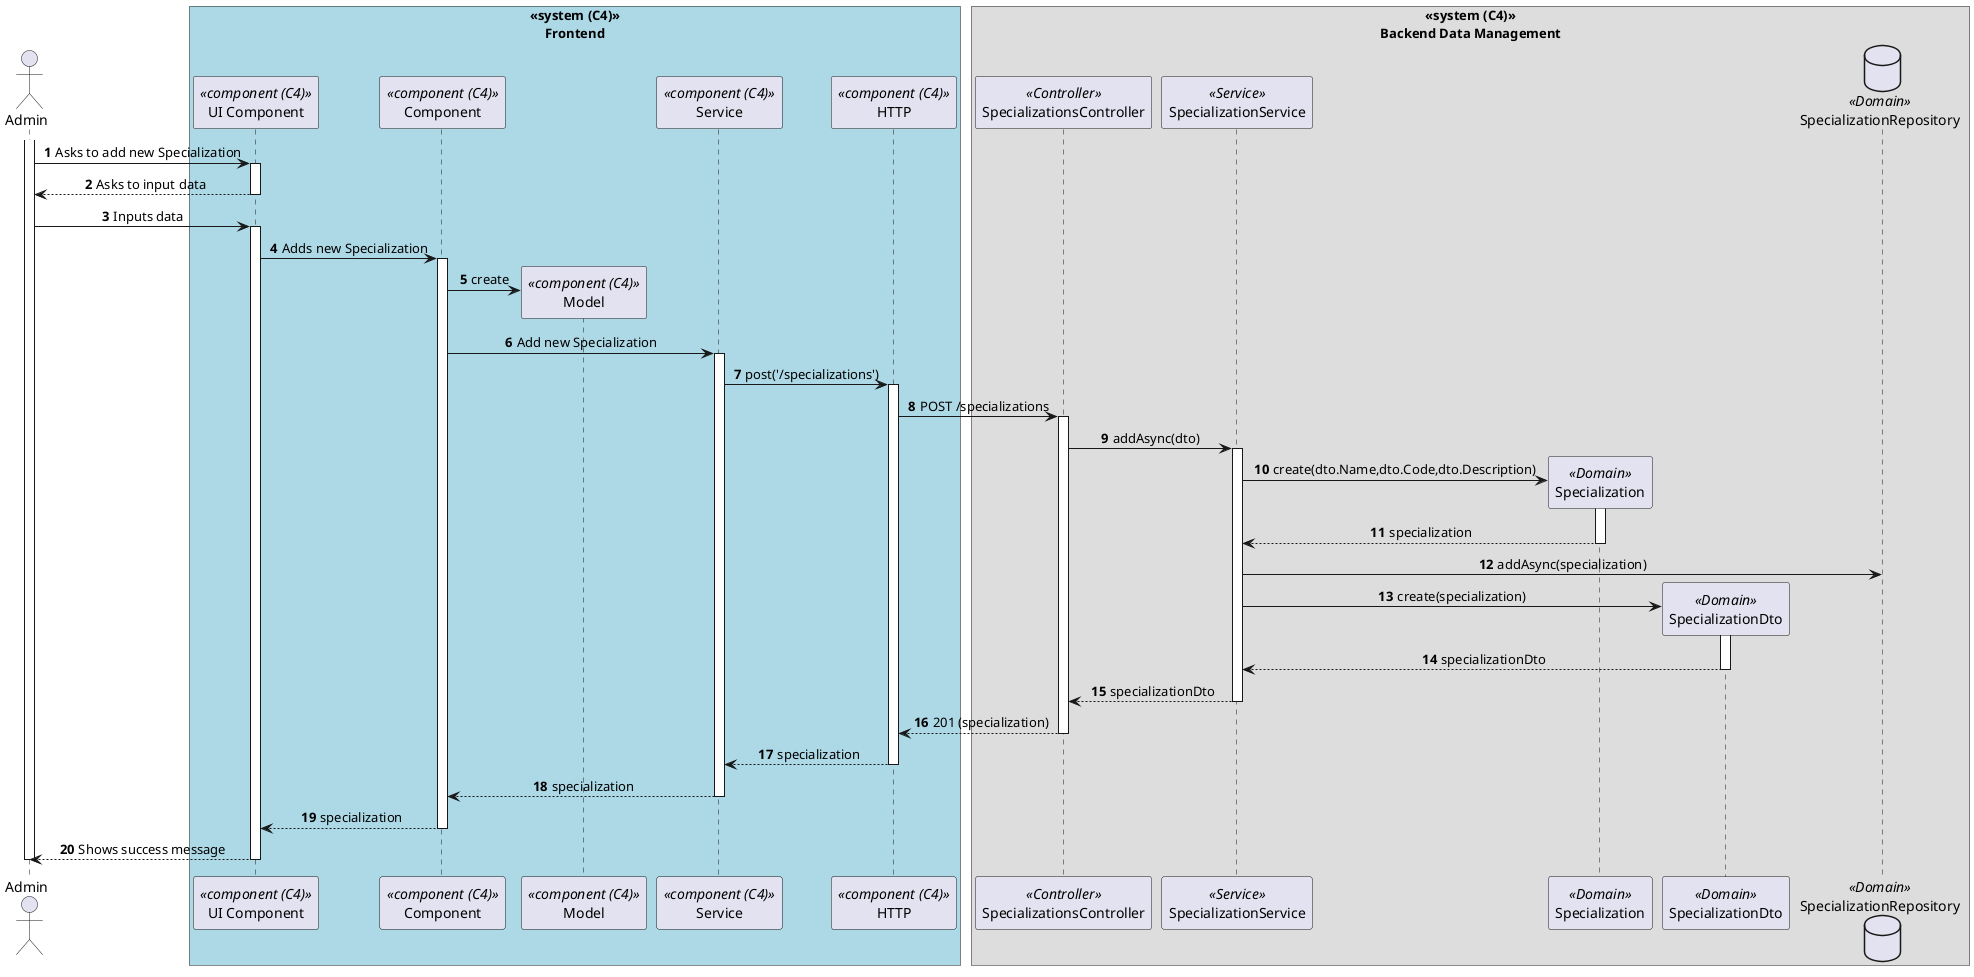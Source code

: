 @startuml process-view
autonumber
skinparam DefaultTextAlignment center
actor Admin as "Admin"

box "<<system (C4)>>\nFrontend"#LightBlue
    participant ComponentUI as "UI Component" <<component (C4)>>
    participant Component as "Component" <<component (C4)>>
    participant Model as "Model" <<component (C4)>>
    participant Service as "Service" <<component (C4)>>
    participant HTTP as "HTTP" <<component (C4)>>
end box

box "<<system (C4)>>\nBackend Data Management"
    participant Controller as "SpecializationsController"<<Controller>>
    participant Service_ as "SpecializationService"<<Service>>
    participant Specialization as "Specialization"<<Domain>>
    participant SpecializationDto as "SpecializationDto"<<Domain>>
    database SpecializationRepo as "SpecializationRepository"<<Domain>>
end box

activate Admin
    Admin -> ComponentUI : Asks to add new Specialization
    activate ComponentUI
        ComponentUI --> Admin : Asks to input data
    deactivate ComponentUI
    Admin -> ComponentUI : Inputs data
    activate ComponentUI
        ComponentUI -> Component : Adds new Specialization
        activate Component
            Component -> Model** : create
            Component -> Service : Add new Specialization
            activate Service
                Service -> HTTP : post('/specializations')
                activate HTTP
                    HTTP -> Controller : POST /specializations
                        activate Controller
                            Controller -> Service_ : addAsync(dto)
                            activate Service_
                                Service_ -> Specialization**: create(dto.Name,dto.Code,dto.Description)
                                activate Specialization
                                    Specialization --> Service_ : specialization
                                deactivate Specialization
                                Service_ -> SpecializationRepo : addAsync(specialization)
                                Service_ -> SpecializationDto** : create(specialization)
                                activate SpecializationDto
                                    SpecializationDto --> Service_ : specializationDto
                                deactivate SpecializationDto
                                Service_ --> Controller : specializationDto
                            deactivate Service_
                        Controller --> HTTP : 201 (specialization)
                    deactivate Controller
                    HTTP --> Service : specialization
                deactivate HTTP
                Service --> Component : specialization
            deactivate Service
            Component --> ComponentUI : specialization
        deactivate Component
    Admin <-- ComponentUI : Shows success message
    deactivate ComponentUI
deactivate Admin

@enduml